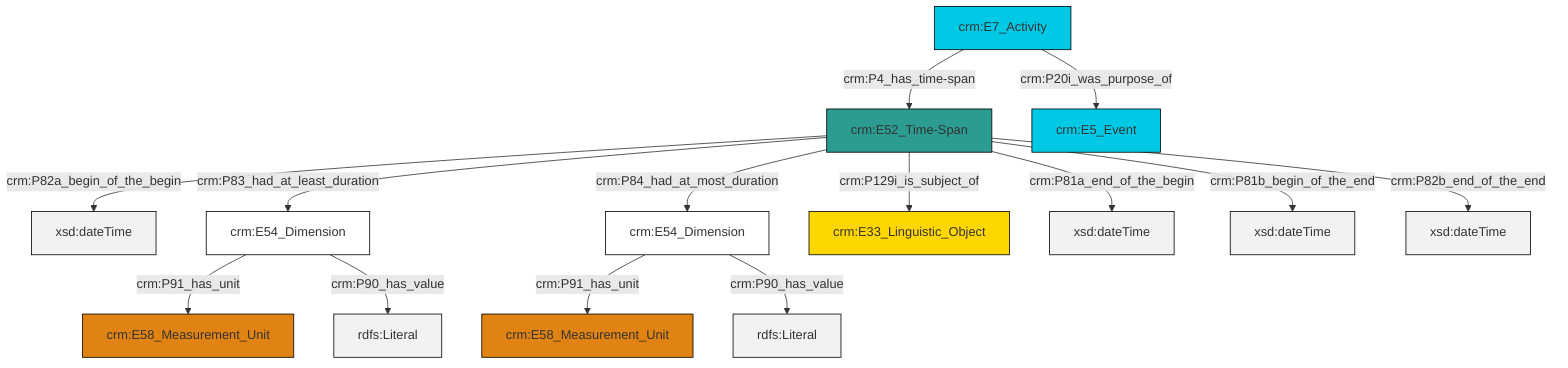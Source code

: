 graph TD
classDef Literal fill:#f2f2f2,stroke:#000000;
classDef CRM_Entity fill:#FFFFFF,stroke:#000000;
classDef Temporal_Entity fill:#00C9E6, stroke:#000000;
classDef Type fill:#E18312, stroke:#000000;
classDef Time-Span fill:#2C9C91, stroke:#000000;
classDef Appellation fill:#FFEB7F, stroke:#000000;
classDef Place fill:#008836, stroke:#000000;
classDef Persistent_Item fill:#B266B2, stroke:#000000;
classDef Conceptual_Object fill:#FFD700, stroke:#000000;
classDef Physical_Thing fill:#D2B48C, stroke:#000000;
classDef Actor fill:#f58aad, stroke:#000000;
classDef PC_Classes fill:#4ce600, stroke:#000000;
classDef Multi fill:#cccccc,stroke:#000000;

0["crm:E52_Time-Span"]:::Time-Span -->|crm:P82a_begin_of_the_begin| 1[xsd:dateTime]:::Literal
4["crm:E7_Activity"]:::Temporal_Entity -->|crm:P4_has_time-span| 0["crm:E52_Time-Span"]:::Time-Span
0["crm:E52_Time-Span"]:::Time-Span -->|crm:P83_had_at_least_duration| 5["crm:E54_Dimension"]:::CRM_Entity
6["crm:E54_Dimension"]:::CRM_Entity -->|crm:P91_has_unit| 2["crm:E58_Measurement_Unit"]:::Type
4["crm:E7_Activity"]:::Temporal_Entity -->|crm:P20i_was_purpose_of| 7["crm:E5_Event"]:::Temporal_Entity
0["crm:E52_Time-Span"]:::Time-Span -->|crm:P81a_end_of_the_begin| 15[xsd:dateTime]:::Literal
0["crm:E52_Time-Span"]:::Time-Span -->|crm:P84_had_at_most_duration| 6["crm:E54_Dimension"]:::CRM_Entity
5["crm:E54_Dimension"]:::CRM_Entity -->|crm:P91_has_unit| 10["crm:E58_Measurement_Unit"]:::Type
5["crm:E54_Dimension"]:::CRM_Entity -->|crm:P90_has_value| 17[rdfs:Literal]:::Literal
0["crm:E52_Time-Span"]:::Time-Span -->|crm:P129i_is_subject_of| 13["crm:E33_Linguistic_Object"]:::Conceptual_Object
0["crm:E52_Time-Span"]:::Time-Span -->|crm:P81b_begin_of_the_end| 18[xsd:dateTime]:::Literal
6["crm:E54_Dimension"]:::CRM_Entity -->|crm:P90_has_value| 19[rdfs:Literal]:::Literal
0["crm:E52_Time-Span"]:::Time-Span -->|crm:P82b_end_of_the_end| 21[xsd:dateTime]:::Literal